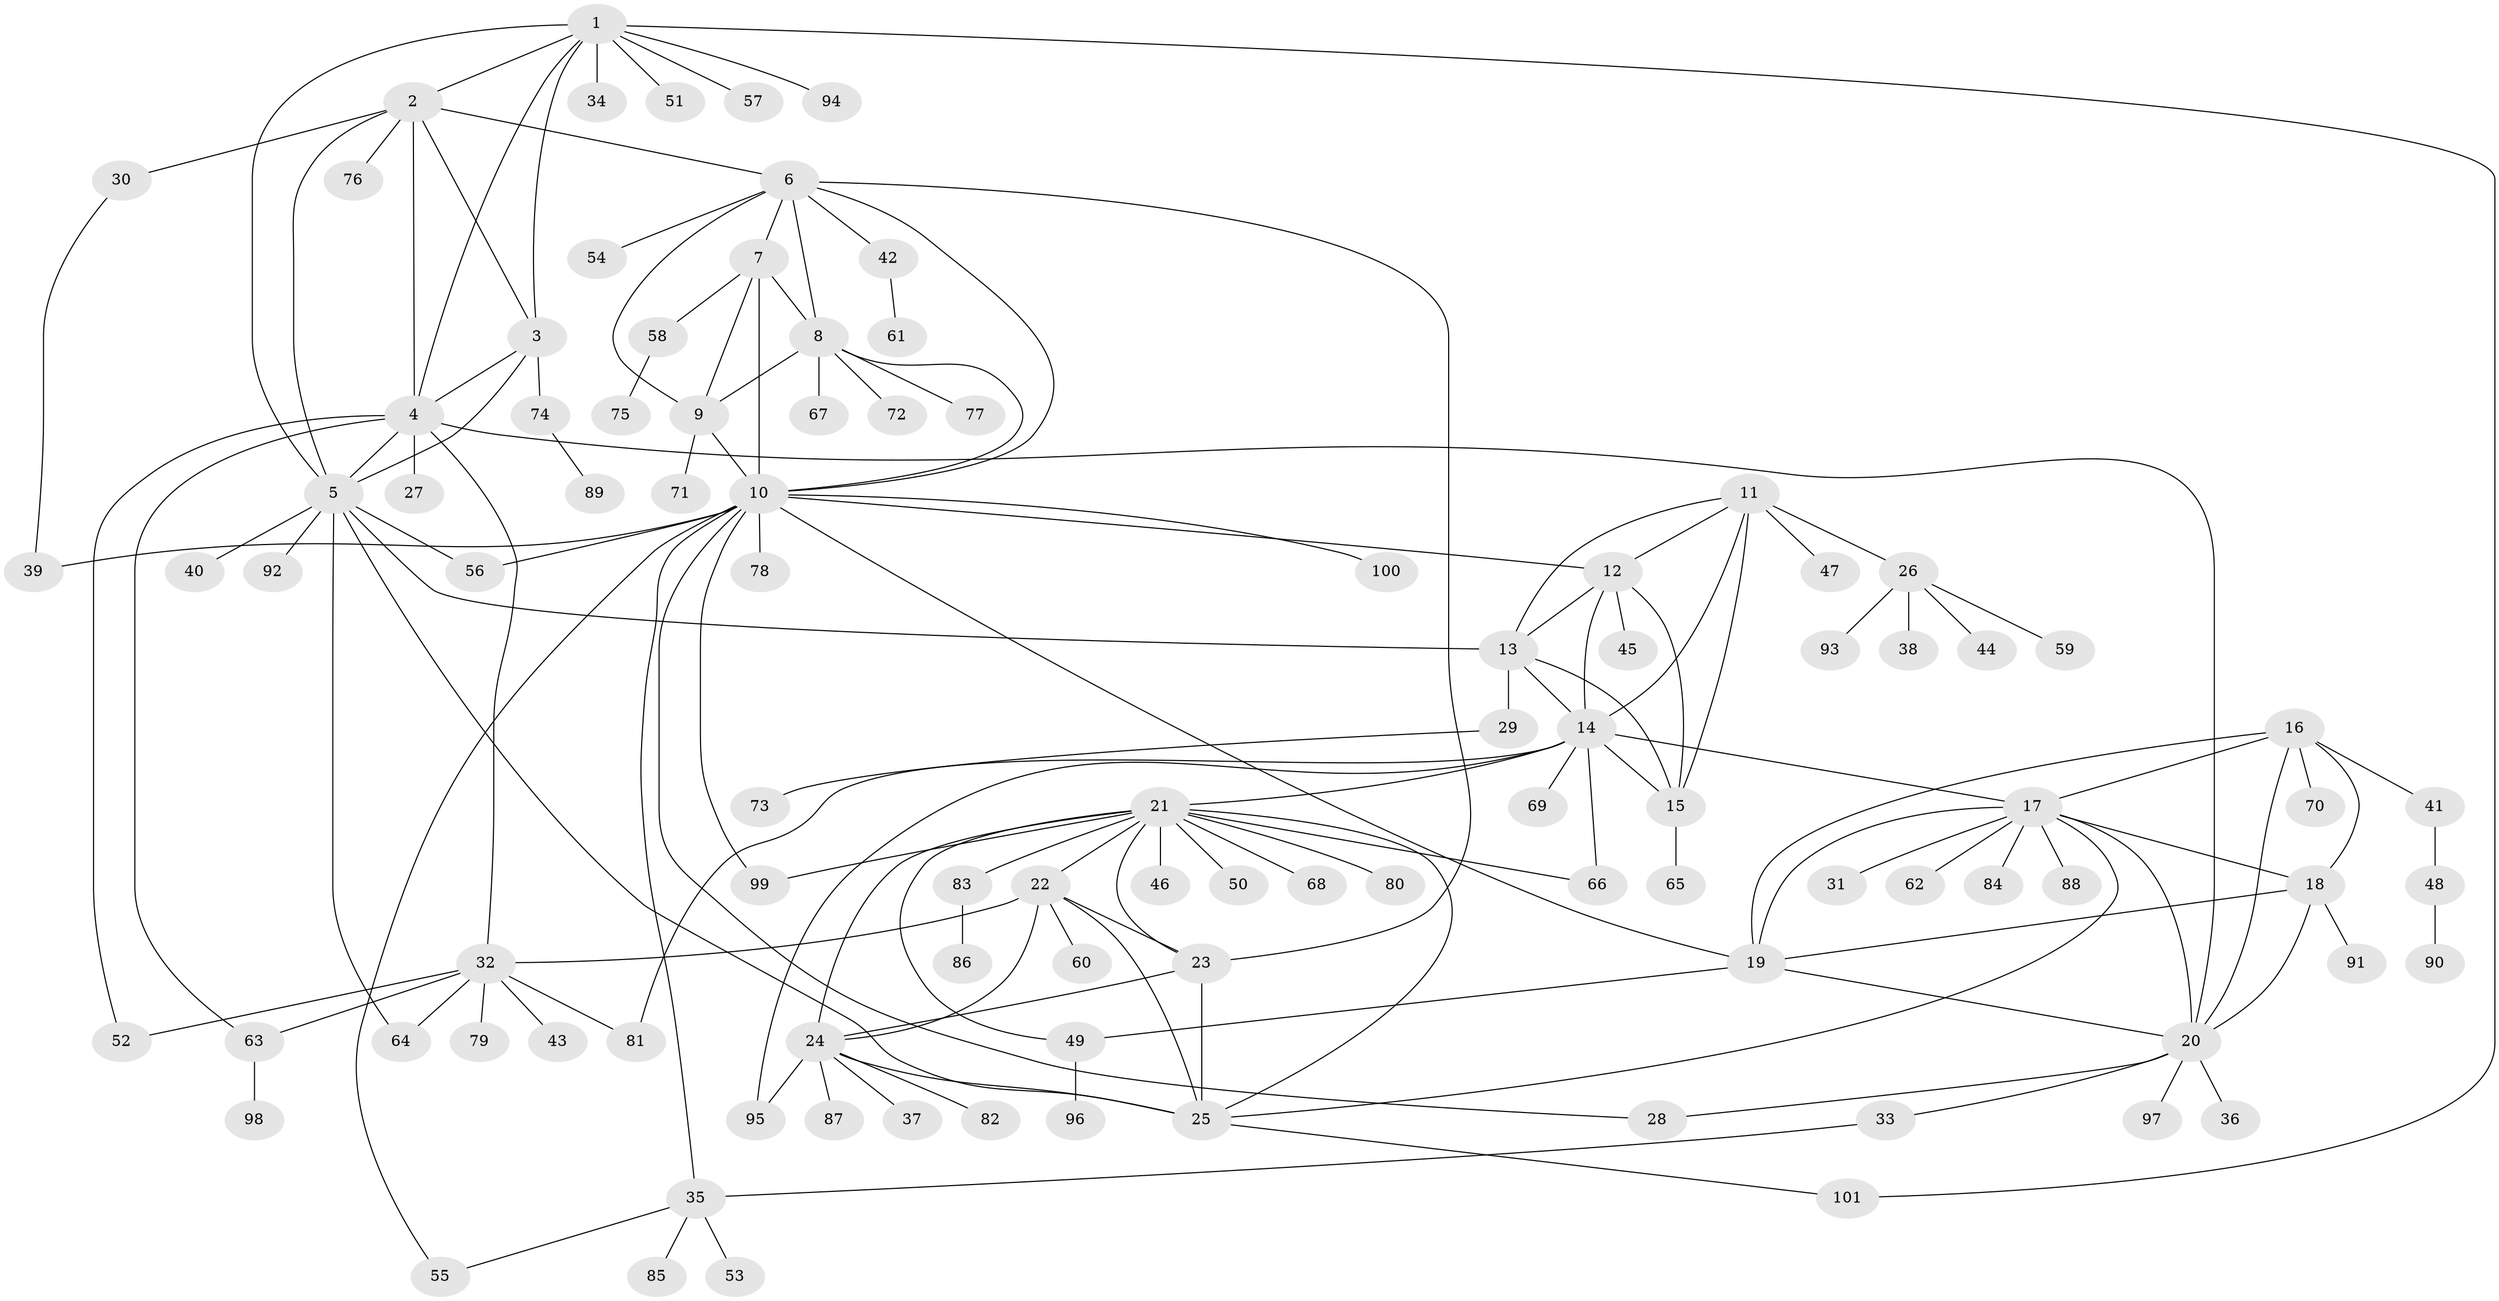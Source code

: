// Generated by graph-tools (version 1.1) at 2025/26/03/09/25 03:26:40]
// undirected, 101 vertices, 151 edges
graph export_dot {
graph [start="1"]
  node [color=gray90,style=filled];
  1;
  2;
  3;
  4;
  5;
  6;
  7;
  8;
  9;
  10;
  11;
  12;
  13;
  14;
  15;
  16;
  17;
  18;
  19;
  20;
  21;
  22;
  23;
  24;
  25;
  26;
  27;
  28;
  29;
  30;
  31;
  32;
  33;
  34;
  35;
  36;
  37;
  38;
  39;
  40;
  41;
  42;
  43;
  44;
  45;
  46;
  47;
  48;
  49;
  50;
  51;
  52;
  53;
  54;
  55;
  56;
  57;
  58;
  59;
  60;
  61;
  62;
  63;
  64;
  65;
  66;
  67;
  68;
  69;
  70;
  71;
  72;
  73;
  74;
  75;
  76;
  77;
  78;
  79;
  80;
  81;
  82;
  83;
  84;
  85;
  86;
  87;
  88;
  89;
  90;
  91;
  92;
  93;
  94;
  95;
  96;
  97;
  98;
  99;
  100;
  101;
  1 -- 2;
  1 -- 3;
  1 -- 4;
  1 -- 5;
  1 -- 34;
  1 -- 51;
  1 -- 57;
  1 -- 94;
  1 -- 101;
  2 -- 3;
  2 -- 4;
  2 -- 5;
  2 -- 6;
  2 -- 30;
  2 -- 76;
  3 -- 4;
  3 -- 5;
  3 -- 74;
  4 -- 5;
  4 -- 20;
  4 -- 27;
  4 -- 32;
  4 -- 52;
  4 -- 63;
  5 -- 13;
  5 -- 25;
  5 -- 40;
  5 -- 56;
  5 -- 64;
  5 -- 92;
  6 -- 7;
  6 -- 8;
  6 -- 9;
  6 -- 10;
  6 -- 23;
  6 -- 42;
  6 -- 54;
  7 -- 8;
  7 -- 9;
  7 -- 10;
  7 -- 58;
  8 -- 9;
  8 -- 10;
  8 -- 67;
  8 -- 72;
  8 -- 77;
  9 -- 10;
  9 -- 71;
  10 -- 12;
  10 -- 19;
  10 -- 28;
  10 -- 35;
  10 -- 39;
  10 -- 55;
  10 -- 56;
  10 -- 78;
  10 -- 99;
  10 -- 100;
  11 -- 12;
  11 -- 13;
  11 -- 14;
  11 -- 15;
  11 -- 26;
  11 -- 47;
  12 -- 13;
  12 -- 14;
  12 -- 15;
  12 -- 45;
  13 -- 14;
  13 -- 15;
  13 -- 29;
  14 -- 15;
  14 -- 17;
  14 -- 21;
  14 -- 66;
  14 -- 69;
  14 -- 81;
  14 -- 95;
  15 -- 65;
  16 -- 17;
  16 -- 18;
  16 -- 19;
  16 -- 20;
  16 -- 41;
  16 -- 70;
  17 -- 18;
  17 -- 19;
  17 -- 20;
  17 -- 25;
  17 -- 31;
  17 -- 62;
  17 -- 84;
  17 -- 88;
  18 -- 19;
  18 -- 20;
  18 -- 91;
  19 -- 20;
  19 -- 49;
  20 -- 28;
  20 -- 33;
  20 -- 36;
  20 -- 97;
  21 -- 22;
  21 -- 23;
  21 -- 24;
  21 -- 25;
  21 -- 46;
  21 -- 49;
  21 -- 50;
  21 -- 66;
  21 -- 68;
  21 -- 80;
  21 -- 83;
  21 -- 99;
  22 -- 23;
  22 -- 24;
  22 -- 25;
  22 -- 32;
  22 -- 60;
  23 -- 24;
  23 -- 25;
  24 -- 25;
  24 -- 37;
  24 -- 82;
  24 -- 87;
  24 -- 95;
  25 -- 101;
  26 -- 38;
  26 -- 44;
  26 -- 59;
  26 -- 93;
  29 -- 73;
  30 -- 39;
  32 -- 43;
  32 -- 52;
  32 -- 63;
  32 -- 64;
  32 -- 79;
  32 -- 81;
  33 -- 35;
  35 -- 53;
  35 -- 55;
  35 -- 85;
  41 -- 48;
  42 -- 61;
  48 -- 90;
  49 -- 96;
  58 -- 75;
  63 -- 98;
  74 -- 89;
  83 -- 86;
}
